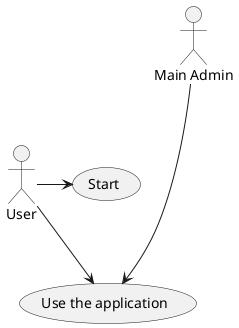 @startuml
:Main Admin: as Admin
(Use the application) as (Use)

User -> (Start)
User --> (Use)

Admin ---> (Use)

@enduml
